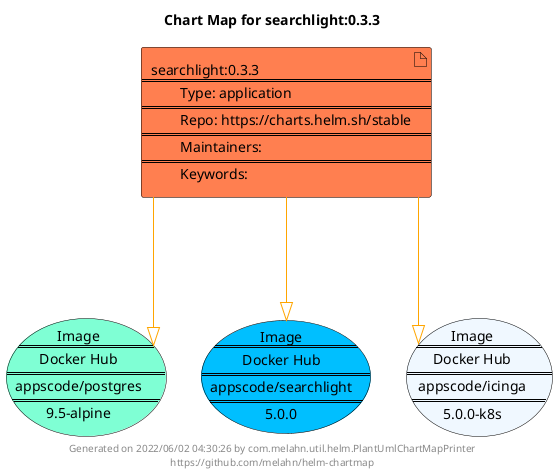 @startuml
skinparam linetype ortho
skinparam backgroundColor white
skinparam usecaseBorderColor black
skinparam usecaseArrowColor LightSlateGray
skinparam artifactBorderColor black
skinparam artifactArrowColor LightSlateGray

title Chart Map for searchlight:0.3.3

'There is one referenced Helm Chart
artifact "searchlight:0.3.3\n====\n\tType: application\n====\n\tRepo: https://charts.helm.sh/stable\n====\n\tMaintainers: \n====\n\tKeywords: " as searchlight_0_3_3 #Coral

'There are 3 referenced Docker Images
usecase "Image\n====\nDocker Hub\n====\nappscode/postgres\n====\n9.5-alpine" as appscode_postgres_9_5_alpine #Aquamarine
usecase "Image\n====\nDocker Hub\n====\nappscode/searchlight\n====\n5.0.0" as appscode_searchlight_5_0_0 #DeepSkyBlue
usecase "Image\n====\nDocker Hub\n====\nappscode/icinga\n====\n5.0.0-k8s" as appscode_icinga_5_0_0_k8s #AliceBlue

'Chart Dependencies
searchlight_0_3_3--[#orange]-|>appscode_postgres_9_5_alpine
searchlight_0_3_3--[#orange]-|>appscode_icinga_5_0_0_k8s
searchlight_0_3_3--[#orange]-|>appscode_searchlight_5_0_0

center footer Generated on 2022/06/02 04:30:26 by com.melahn.util.helm.PlantUmlChartMapPrinter\nhttps://github.com/melahn/helm-chartmap
@enduml
